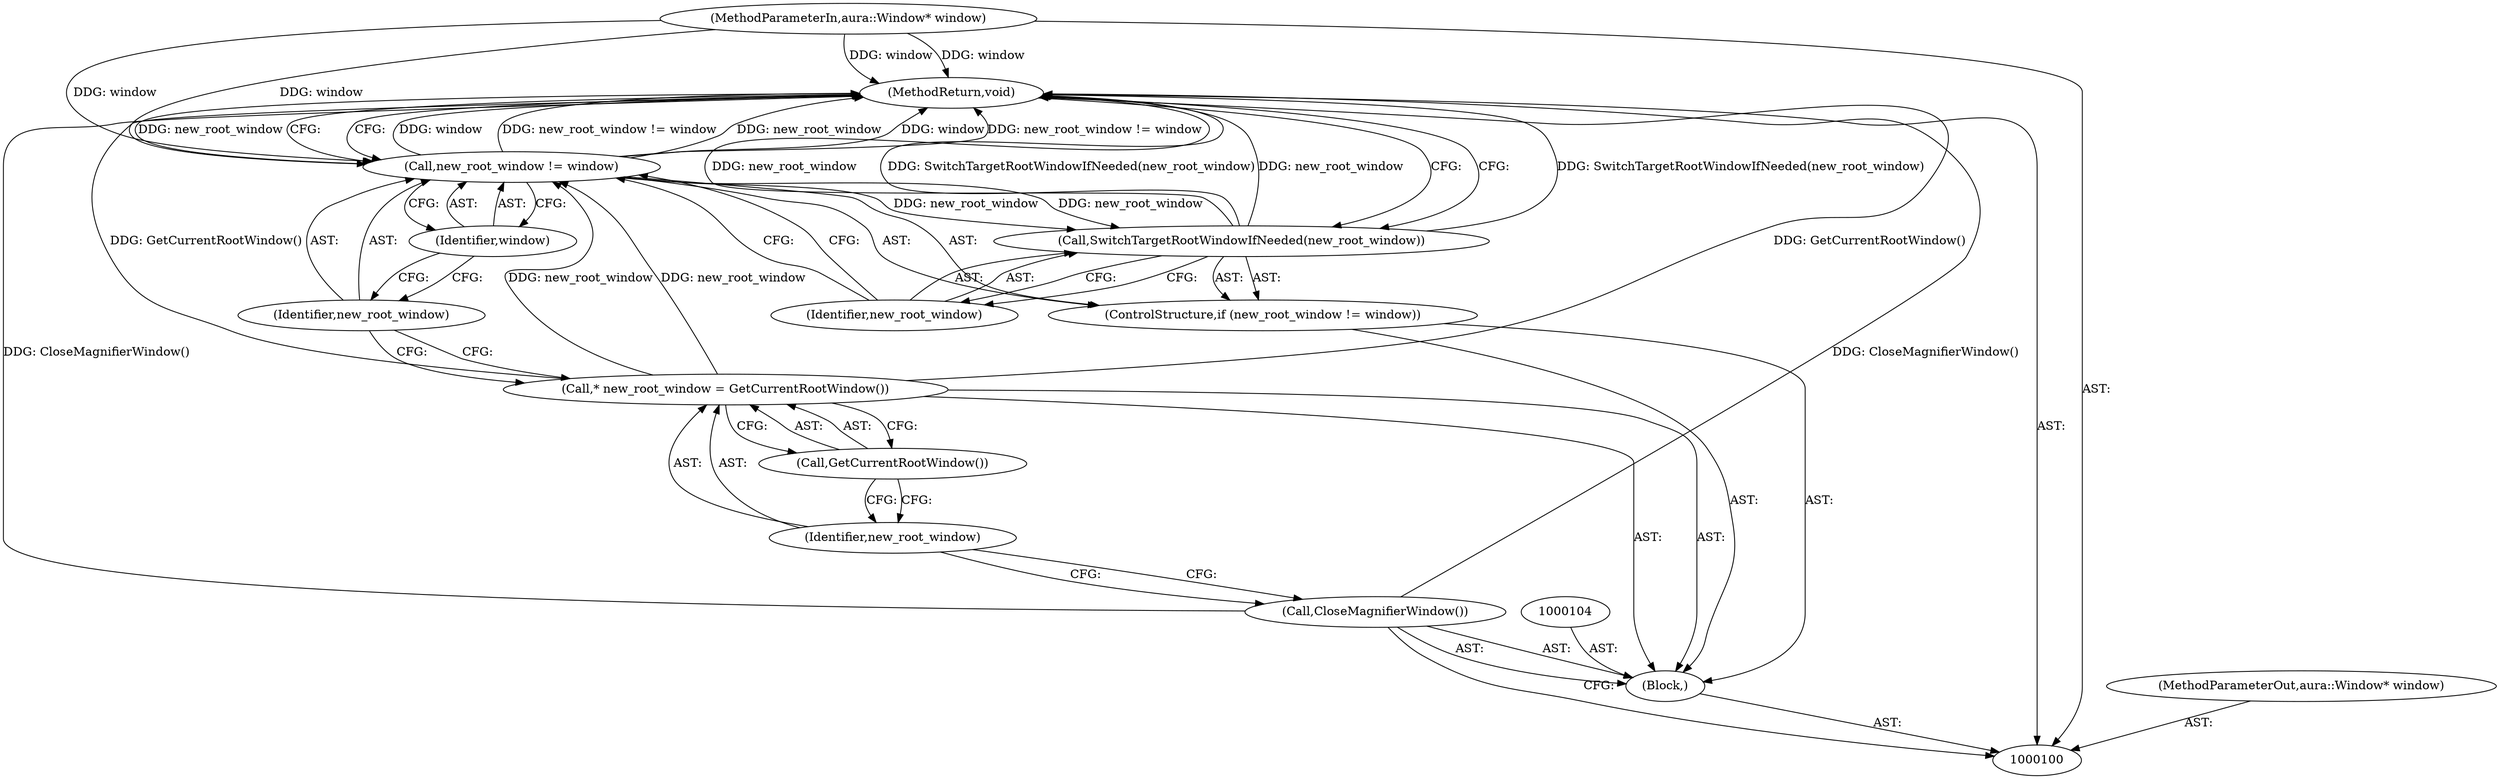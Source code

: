 digraph "0_Chrome_62b8b6e168a12263aab6b88dbef0b900cc37309f_11" {
"1000114" [label="(MethodReturn,void)"];
"1000101" [label="(MethodParameterIn,aura::Window* window)"];
"1000138" [label="(MethodParameterOut,aura::Window* window)"];
"1000102" [label="(Block,)"];
"1000103" [label="(Call,CloseMagnifierWindow())"];
"1000105" [label="(Call,* new_root_window = GetCurrentRootWindow())"];
"1000106" [label="(Identifier,new_root_window)"];
"1000107" [label="(Call,GetCurrentRootWindow())"];
"1000111" [label="(Identifier,window)"];
"1000108" [label="(ControlStructure,if (new_root_window != window))"];
"1000109" [label="(Call,new_root_window != window)"];
"1000110" [label="(Identifier,new_root_window)"];
"1000113" [label="(Identifier,new_root_window)"];
"1000112" [label="(Call,SwitchTargetRootWindowIfNeeded(new_root_window))"];
"1000114" -> "1000100"  [label="AST: "];
"1000114" -> "1000112"  [label="CFG: "];
"1000114" -> "1000109"  [label="CFG: "];
"1000105" -> "1000114"  [label="DDG: GetCurrentRootWindow()"];
"1000103" -> "1000114"  [label="DDG: CloseMagnifierWindow()"];
"1000112" -> "1000114"  [label="DDG: SwitchTargetRootWindowIfNeeded(new_root_window)"];
"1000112" -> "1000114"  [label="DDG: new_root_window"];
"1000109" -> "1000114"  [label="DDG: window"];
"1000109" -> "1000114"  [label="DDG: new_root_window != window"];
"1000109" -> "1000114"  [label="DDG: new_root_window"];
"1000101" -> "1000114"  [label="DDG: window"];
"1000101" -> "1000100"  [label="AST: "];
"1000101" -> "1000114"  [label="DDG: window"];
"1000101" -> "1000109"  [label="DDG: window"];
"1000138" -> "1000100"  [label="AST: "];
"1000102" -> "1000100"  [label="AST: "];
"1000103" -> "1000102"  [label="AST: "];
"1000104" -> "1000102"  [label="AST: "];
"1000105" -> "1000102"  [label="AST: "];
"1000108" -> "1000102"  [label="AST: "];
"1000103" -> "1000102"  [label="AST: "];
"1000103" -> "1000100"  [label="CFG: "];
"1000106" -> "1000103"  [label="CFG: "];
"1000103" -> "1000114"  [label="DDG: CloseMagnifierWindow()"];
"1000105" -> "1000102"  [label="AST: "];
"1000105" -> "1000107"  [label="CFG: "];
"1000106" -> "1000105"  [label="AST: "];
"1000107" -> "1000105"  [label="AST: "];
"1000110" -> "1000105"  [label="CFG: "];
"1000105" -> "1000114"  [label="DDG: GetCurrentRootWindow()"];
"1000105" -> "1000109"  [label="DDG: new_root_window"];
"1000106" -> "1000105"  [label="AST: "];
"1000106" -> "1000103"  [label="CFG: "];
"1000107" -> "1000106"  [label="CFG: "];
"1000107" -> "1000105"  [label="AST: "];
"1000107" -> "1000106"  [label="CFG: "];
"1000105" -> "1000107"  [label="CFG: "];
"1000111" -> "1000109"  [label="AST: "];
"1000111" -> "1000110"  [label="CFG: "];
"1000109" -> "1000111"  [label="CFG: "];
"1000108" -> "1000102"  [label="AST: "];
"1000109" -> "1000108"  [label="AST: "];
"1000112" -> "1000108"  [label="AST: "];
"1000109" -> "1000108"  [label="AST: "];
"1000109" -> "1000111"  [label="CFG: "];
"1000110" -> "1000109"  [label="AST: "];
"1000111" -> "1000109"  [label="AST: "];
"1000113" -> "1000109"  [label="CFG: "];
"1000114" -> "1000109"  [label="CFG: "];
"1000109" -> "1000114"  [label="DDG: window"];
"1000109" -> "1000114"  [label="DDG: new_root_window != window"];
"1000109" -> "1000114"  [label="DDG: new_root_window"];
"1000105" -> "1000109"  [label="DDG: new_root_window"];
"1000101" -> "1000109"  [label="DDG: window"];
"1000109" -> "1000112"  [label="DDG: new_root_window"];
"1000110" -> "1000109"  [label="AST: "];
"1000110" -> "1000105"  [label="CFG: "];
"1000111" -> "1000110"  [label="CFG: "];
"1000113" -> "1000112"  [label="AST: "];
"1000113" -> "1000109"  [label="CFG: "];
"1000112" -> "1000113"  [label="CFG: "];
"1000112" -> "1000108"  [label="AST: "];
"1000112" -> "1000113"  [label="CFG: "];
"1000113" -> "1000112"  [label="AST: "];
"1000114" -> "1000112"  [label="CFG: "];
"1000112" -> "1000114"  [label="DDG: SwitchTargetRootWindowIfNeeded(new_root_window)"];
"1000112" -> "1000114"  [label="DDG: new_root_window"];
"1000109" -> "1000112"  [label="DDG: new_root_window"];
}
